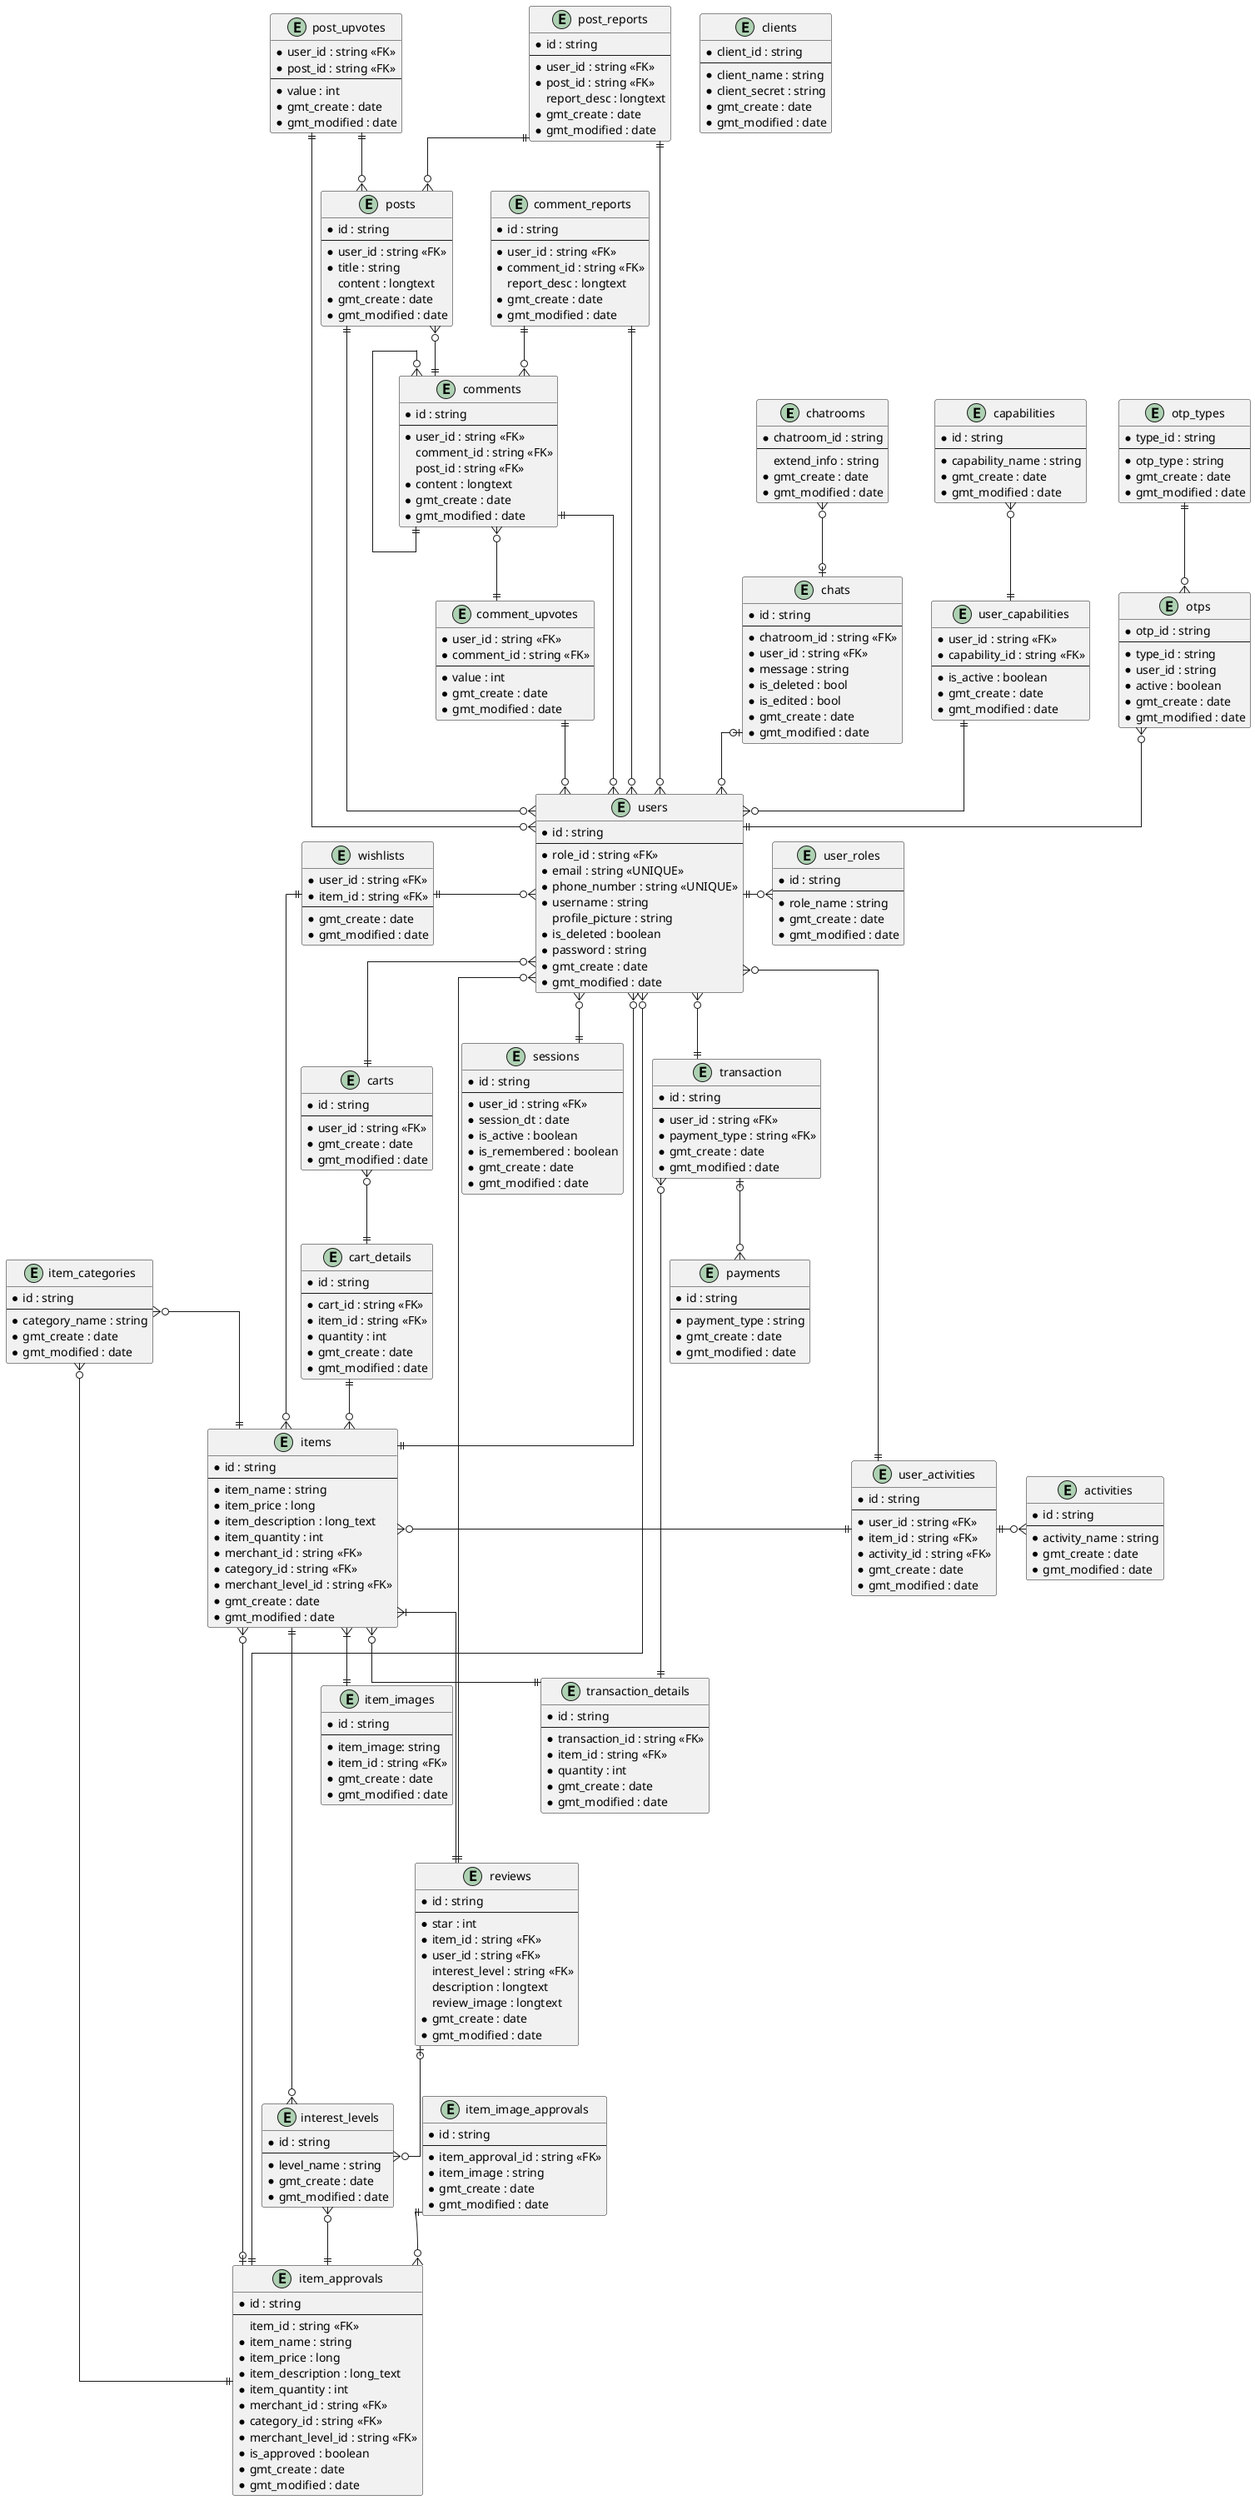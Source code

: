 @startuml ERD
skinparam linetype ortho

' left to right direction

' entity

' direct communication purposes
entity chatrooms {
    * chatroom_id : string
    --
    extend_info : string
    * gmt_create : date
    * gmt_modified : date
}

entity chats {
    * id : string
    --
    * chatroom_id : string <<FK>>
    * user_id : string <<FK>>
    * message : string
    * is_deleted : bool
    * is_edited : bool
    * gmt_create : date
    * gmt_modified : date
}

' for transaction purposes
entity interest_levels {
    * id : string
    --
    * level_name : string
    * gmt_create : date
    * gmt_modified : date
}

entity item_categories {
    * id : string
    --
    * category_name : string
    * gmt_create : date
    * gmt_modified : date
}

entity user_roles {
    * id : string
    --
    * role_name : string
    * gmt_create : date
    * gmt_modified : date
}

entity capabilities {
    * id : string
    --
    * capability_name : string
    * gmt_create : date
    * gmt_modified : date
}

entity user_capabilities {
    * user_id : string <<FK>>
    * capability_id : string <<FK>>
    --
    * is_active : boolean
    * gmt_create : date
    * gmt_modified : date
}

entity payments {
    * id : string
    --
    * payment_type : string
    * gmt_create : date
    * gmt_modified : date
}

entity users {
    * id : string  
    --
    * role_id : string <<FK>>
    * email : string <<UNIQUE>>
    * phone_number : string <<UNIQUE>>
    * username : string
      profile_picture : string
    * is_deleted : boolean
    * password : string
    * gmt_create : date
    * gmt_modified : date
}

entity items {
    * id : string 
    --
    * item_name : string
    * item_price : long
    * item_description : long_text
    * item_quantity : int
    * merchant_id : string <<FK>>
    * category_id : string <<FK>>
    * merchant_level_id : string <<FK>>
    * gmt_create : date
    * gmt_modified : date
}

entity item_approvals {
    * id : string
    --
      item_id : string <<FK>>
    * item_name : string
    * item_price : long
    * item_description : long_text
    * item_quantity : int
    * merchant_id : string <<FK>>
    * category_id : string <<FK>>
    * merchant_level_id : string <<FK>>
    * is_approved : boolean
    * gmt_create : date
    * gmt_modified : date
}

entity item_image_approvals {
    * id : string
    --
    * item_approval_id : string <<FK>>
    * item_image : string
    * gmt_create : date
    * gmt_modified : date
}

entity item_images {
    * id : string
    --
    * item_image: string
    * item_id : string <<FK>>
    * gmt_create : date
    * gmt_modified : date
}

entity reviews {
    * id : string
    --
    * star : int
    * item_id : string <<FK>>
    * user_id : string <<FK>>
      interest_level : string <<FK>>
      description : longtext
      review_image : longtext
    * gmt_create : date
    * gmt_modified : date
}

entity transaction {
    * id : string
    --
    * user_id : string <<FK>>
    * payment_type : string <<FK>>
    * gmt_create : date
    * gmt_modified : date
}

entity transaction_details {
    * id : string
    --
    * transaction_id : string <<FK>>
    * item_id : string <<FK>>
    * quantity : int
    * gmt_create : date
    * gmt_modified : date
}

entity carts {
    * id : string
    --
    * user_id : string <<FK>>
    * gmt_create : date
    * gmt_modified : date
}

entity cart_details {
    * id : string
    --
    * cart_id : string <<FK>>
    * item_id : string <<FK>>
    * quantity : int
    * gmt_create : date
    * gmt_modified : date
}

' for discussion purposes
entity posts {
    * id : string
    --
    * user_id : string <<FK>>
    * title : string
      content : longtext
    * gmt_create : date
    * gmt_modified : date
}

entity comments {
    * id : string
    --
    * user_id : string <<FK>>
      comment_id : string <<FK>>
      post_id : string <<FK>>
    * content : longtext
    * gmt_create : date
    * gmt_modified : date
}

entity comment_upvotes {
    * user_id : string <<FK>>
    * comment_id : string <<FK>>
    --
    * value : int
    * gmt_create : date
    * gmt_modified : date
}

entity post_upvotes {
    * user_id : string <<FK>>
    * post_id : string <<FK>>
    --
    * value : int
    * gmt_create : date
    * gmt_modified : date
}

entity post_reports {
    * id : string
    --
    * user_id : string <<FK>>
    * post_id : string <<FK>>
      report_desc : longtext
    * gmt_create : date
    * gmt_modified : date
}

entity comment_reports {
    * id : string
    --
    * user_id : string <<FK>>
    * comment_id : string <<FK>>
      report_desc : longtext
    * gmt_create : date
    * gmt_modified : date
}

' table for backend purpose
entity sessions{
    * id : string
    --
    * user_id : string <<FK>>
    * session_dt : date
    * is_active : boolean
    * is_remembered : boolean
    * gmt_create : date
    * gmt_modified : date
}

entity activities {
    * id : string
    --
    * activity_name : string
    * gmt_create : date
    * gmt_modified : date
}

entity user_activities {
    * id : string
    --
    * user_id : string <<FK>>
    * item_id : string <<FK>>
    * activity_id : string <<FK>>
    * gmt_create : date
    * gmt_modified : date
}

' wishlist
entity wishlists {
    * user_id : string <<FK>>
    * item_id : string <<FK>>
    --
    * gmt_create : date
    * gmt_modified : date
}

entity clients {
    * client_id : string
    --
    * client_name : string
    * client_secret : string
    * gmt_create : date
    * gmt_modified : date
}

entity otps{
    * otp_id : string
    --
    * type_id : string
    * user_id : string
    * active : boolean
    * gmt_create : date
    * gmt_modified : date
}

entity otp_types {
    * type_id : string
    --
    * otp_type : string
    * gmt_create : date
    * gmt_modified : date
}


' relation
' for transaction purposes
interest_levels }o--|| items
item_categories }o--|| items

' user_roles }o--|| users
users ||-o{ user_roles

transaction |o--o{ payments
users }o--|| transaction
transaction }o--|| transaction_details
items }o--|| transaction_details

' carts
users }o--|| carts
carts }o--|| cart_details
cart_details ||--o{ items

items }|--|| item_images
items }|---|| reviews
reviews |o--o{ interest_levels
items ||--o{ users
reviews ||--o{ users

' item approval
items }o--o| item_approvals
users }o--|| item_approvals
item_categories }o--|| item_approvals
interest_levels }o--|| item_approvals
item_image_approvals ||--o{ item_approvals


' for discussion purposes
comments }o--|| comment_upvotes
comment_upvotes ||--o{ users
post_upvotes ||--o{ posts
post_upvotes ||--o{ users

posts }o--|| comments
comments }o--|| comments

' direct communication purposes
chats |o--o{ users
chatrooms }o--o| chats


' user capability
' users }o--||  user_capabilities
user_capabilities ||--o{ users
capabilities }o--|| user_capabilities

' table for backend purpose
users }o--|| sessions
users }o-|| user_activities
items }o-|| user_activities
' user_activities ||-o{ users
' user_activities ||-o{ items
user_activities ||-o{ activities

' wishlist
' users }o-|| wishlists
' items }o-|| wishlists
wishlists ||-o{ users
wishlists ||-o{ items

' report
' posts }o--|| post_reports
' comments }o--|| comment_reports
comments ||-o{ users
posts ||-o{ users
comment_reports ||--o{ comments
post_reports ||--o{ posts

comment_reports ||--o{ users
post_reports ||--o{ users

otps }o--|| users
otp_types ||--o{ otps

@enduml

